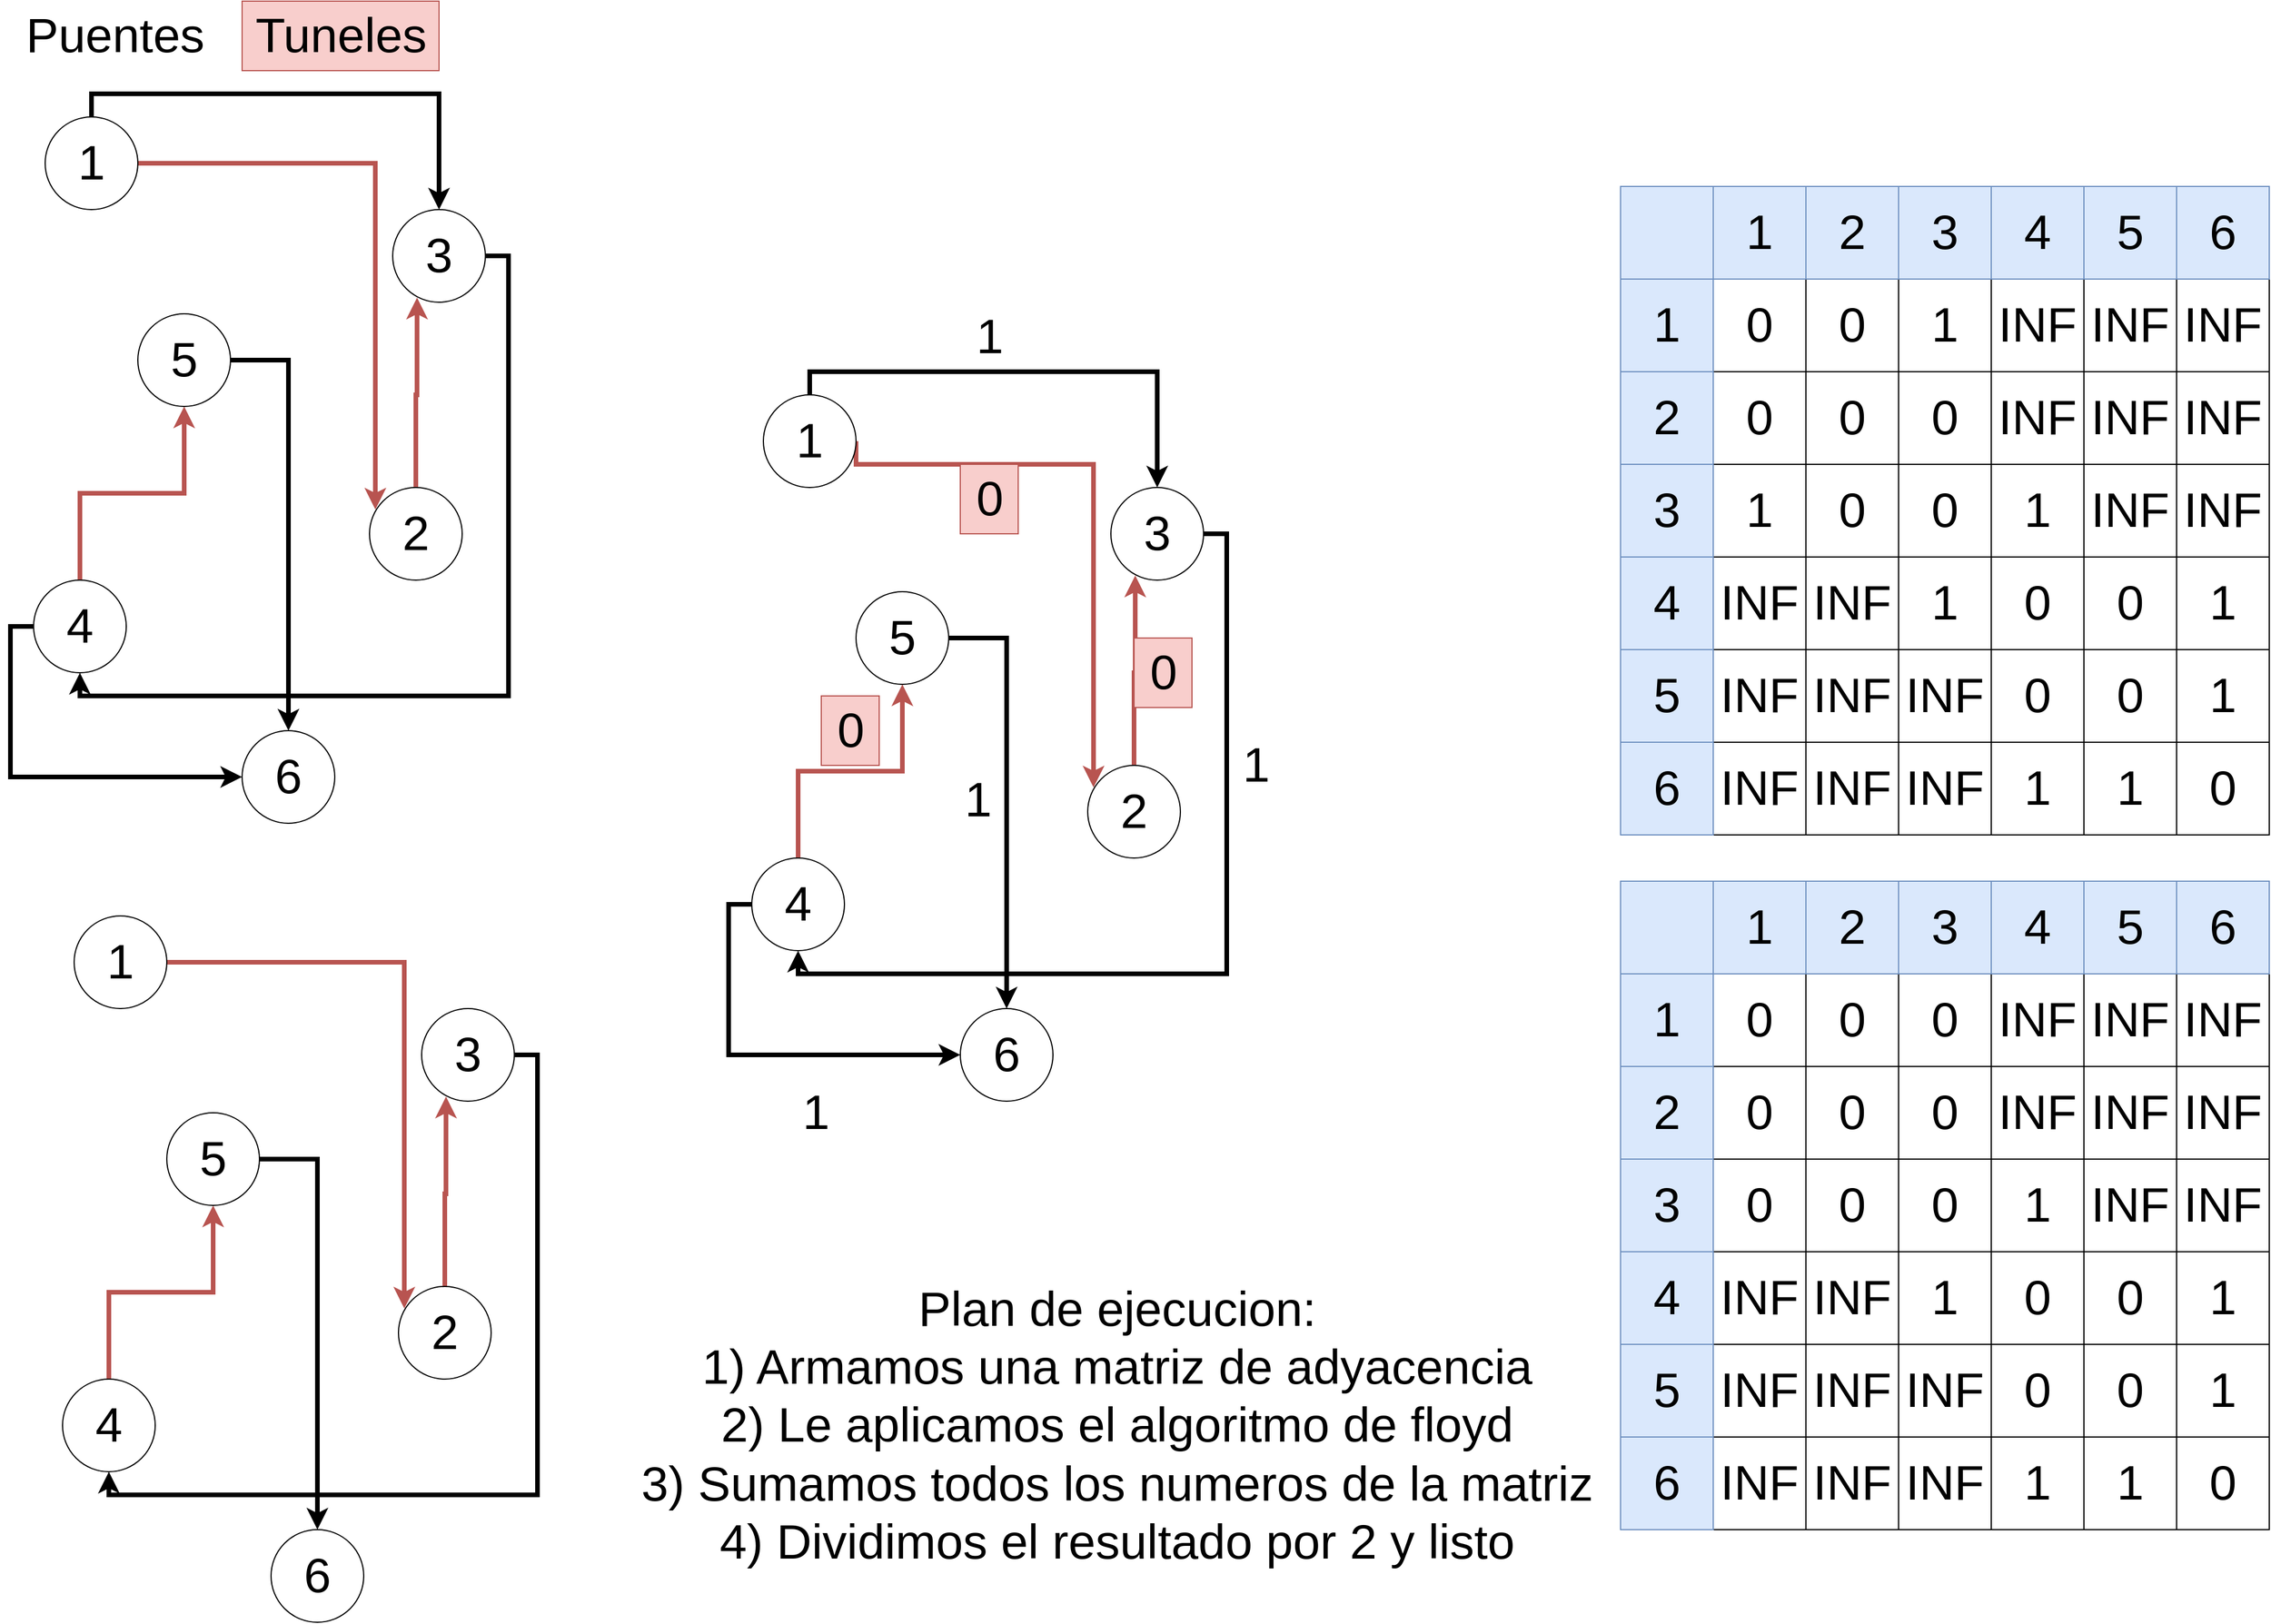 <mxfile version="20.3.0" type="device"><diagram id="6Nf1UayWyZvUeuy6ILfH" name="Page-1"><mxGraphModel dx="1540" dy="2857" grid="1" gridSize="10" guides="1" tooltips="1" connect="1" arrows="1" fold="1" page="1" pageScale="1" pageWidth="4681" pageHeight="3300" math="0" shadow="0"><root><mxCell id="0"/><mxCell id="1" parent="0"/><mxCell id="geNqKT9QhQuYW8Y8c8Cd-9" style="edgeStyle=orthogonalEdgeStyle;rounded=0;orthogonalLoop=1;jettySize=auto;html=1;exitX=1;exitY=0.5;exitDx=0;exitDy=0;entryX=0.063;entryY=0.238;entryDx=0;entryDy=0;entryPerimeter=0;fontSize=42;fillColor=#f8cecc;strokeColor=#b85450;strokeWidth=4;" edge="1" parent="1" source="geNqKT9QhQuYW8Y8c8Cd-1" target="geNqKT9QhQuYW8Y8c8Cd-3"><mxGeometry relative="1" as="geometry"/></mxCell><mxCell id="geNqKT9QhQuYW8Y8c8Cd-12" style="edgeStyle=orthogonalEdgeStyle;rounded=0;orthogonalLoop=1;jettySize=auto;html=1;exitX=0.5;exitY=0;exitDx=0;exitDy=0;entryX=0.5;entryY=0;entryDx=0;entryDy=0;strokeWidth=4;fontSize=42;" edge="1" parent="1" source="geNqKT9QhQuYW8Y8c8Cd-1" target="geNqKT9QhQuYW8Y8c8Cd-4"><mxGeometry relative="1" as="geometry"/></mxCell><mxCell id="geNqKT9QhQuYW8Y8c8Cd-1" value="1" style="ellipse;whiteSpace=wrap;html=1;aspect=fixed;fontSize=42;" vertex="1" parent="1"><mxGeometry x="40" y="100" width="80" height="80" as="geometry"/></mxCell><mxCell id="geNqKT9QhQuYW8Y8c8Cd-10" style="edgeStyle=orthogonalEdgeStyle;rounded=0;orthogonalLoop=1;jettySize=auto;html=1;exitX=0.5;exitY=0;exitDx=0;exitDy=0;entryX=0.263;entryY=0.95;entryDx=0;entryDy=0;entryPerimeter=0;fontSize=42;fillColor=#f8cecc;strokeColor=#b85450;strokeWidth=4;" edge="1" parent="1" source="geNqKT9QhQuYW8Y8c8Cd-3" target="geNqKT9QhQuYW8Y8c8Cd-4"><mxGeometry relative="1" as="geometry"/></mxCell><mxCell id="geNqKT9QhQuYW8Y8c8Cd-3" value="2" style="ellipse;whiteSpace=wrap;html=1;aspect=fixed;fontSize=42;" vertex="1" parent="1"><mxGeometry x="320" y="420" width="80" height="80" as="geometry"/></mxCell><mxCell id="geNqKT9QhQuYW8Y8c8Cd-13" style="edgeStyle=orthogonalEdgeStyle;rounded=0;orthogonalLoop=1;jettySize=auto;html=1;exitX=1;exitY=0.5;exitDx=0;exitDy=0;entryX=0.5;entryY=1;entryDx=0;entryDy=0;strokeWidth=4;fontSize=42;" edge="1" parent="1" source="geNqKT9QhQuYW8Y8c8Cd-4" target="geNqKT9QhQuYW8Y8c8Cd-5"><mxGeometry relative="1" as="geometry"/></mxCell><mxCell id="geNqKT9QhQuYW8Y8c8Cd-4" value="3" style="ellipse;whiteSpace=wrap;html=1;aspect=fixed;fontSize=42;" vertex="1" parent="1"><mxGeometry x="340" y="180" width="80" height="80" as="geometry"/></mxCell><mxCell id="geNqKT9QhQuYW8Y8c8Cd-11" style="edgeStyle=orthogonalEdgeStyle;rounded=0;orthogonalLoop=1;jettySize=auto;html=1;exitX=0.5;exitY=0;exitDx=0;exitDy=0;fontSize=42;fillColor=#f8cecc;strokeColor=#b85450;strokeWidth=4;" edge="1" parent="1" source="geNqKT9QhQuYW8Y8c8Cd-5" target="geNqKT9QhQuYW8Y8c8Cd-6"><mxGeometry relative="1" as="geometry"/></mxCell><mxCell id="geNqKT9QhQuYW8Y8c8Cd-14" style="edgeStyle=orthogonalEdgeStyle;rounded=0;orthogonalLoop=1;jettySize=auto;html=1;exitX=0;exitY=0.5;exitDx=0;exitDy=0;entryX=0;entryY=0.5;entryDx=0;entryDy=0;strokeWidth=4;fontSize=42;" edge="1" parent="1" source="geNqKT9QhQuYW8Y8c8Cd-5" target="geNqKT9QhQuYW8Y8c8Cd-7"><mxGeometry relative="1" as="geometry"/></mxCell><mxCell id="geNqKT9QhQuYW8Y8c8Cd-5" value="4" style="ellipse;whiteSpace=wrap;html=1;aspect=fixed;fontSize=42;" vertex="1" parent="1"><mxGeometry x="30" y="500" width="80" height="80" as="geometry"/></mxCell><mxCell id="geNqKT9QhQuYW8Y8c8Cd-15" style="edgeStyle=orthogonalEdgeStyle;rounded=0;orthogonalLoop=1;jettySize=auto;html=1;exitX=1;exitY=0.5;exitDx=0;exitDy=0;strokeWidth=4;fontSize=42;" edge="1" parent="1" source="geNqKT9QhQuYW8Y8c8Cd-6" target="geNqKT9QhQuYW8Y8c8Cd-7"><mxGeometry relative="1" as="geometry"/></mxCell><mxCell id="geNqKT9QhQuYW8Y8c8Cd-6" value="5" style="ellipse;whiteSpace=wrap;html=1;aspect=fixed;fontSize=42;" vertex="1" parent="1"><mxGeometry x="120" y="270" width="80" height="80" as="geometry"/></mxCell><mxCell id="geNqKT9QhQuYW8Y8c8Cd-7" value="6" style="ellipse;whiteSpace=wrap;html=1;aspect=fixed;fontSize=42;" vertex="1" parent="1"><mxGeometry x="210" y="630" width="80" height="80" as="geometry"/></mxCell><mxCell id="geNqKT9QhQuYW8Y8c8Cd-16" value="Puentes" style="text;html=1;align=center;verticalAlign=middle;resizable=0;points=[];autosize=1;strokeColor=none;fillColor=none;fontSize=42;" vertex="1" parent="1"><mxGeometry x="10" width="180" height="60" as="geometry"/></mxCell><mxCell id="geNqKT9QhQuYW8Y8c8Cd-17" value="Tuneles" style="text;html=1;align=center;verticalAlign=middle;resizable=0;points=[];autosize=1;strokeColor=#b85450;fillColor=#f8cecc;fontSize=42;" vertex="1" parent="1"><mxGeometry x="210" width="170" height="60" as="geometry"/></mxCell><mxCell id="geNqKT9QhQuYW8Y8c8Cd-18" style="edgeStyle=orthogonalEdgeStyle;rounded=0;orthogonalLoop=1;jettySize=auto;html=1;exitX=1;exitY=0.5;exitDx=0;exitDy=0;entryX=0.063;entryY=0.238;entryDx=0;entryDy=0;entryPerimeter=0;fontSize=42;fillColor=#f8cecc;strokeColor=#b85450;strokeWidth=4;" edge="1" parent="1" source="geNqKT9QhQuYW8Y8c8Cd-20" target="geNqKT9QhQuYW8Y8c8Cd-22"><mxGeometry relative="1" as="geometry"/></mxCell><mxCell id="geNqKT9QhQuYW8Y8c8Cd-20" value="1" style="ellipse;whiteSpace=wrap;html=1;aspect=fixed;fontSize=42;" vertex="1" parent="1"><mxGeometry x="65" y="790" width="80" height="80" as="geometry"/></mxCell><mxCell id="geNqKT9QhQuYW8Y8c8Cd-21" style="edgeStyle=orthogonalEdgeStyle;rounded=0;orthogonalLoop=1;jettySize=auto;html=1;exitX=0.5;exitY=0;exitDx=0;exitDy=0;entryX=0.263;entryY=0.95;entryDx=0;entryDy=0;entryPerimeter=0;fontSize=42;fillColor=#f8cecc;strokeColor=#b85450;strokeWidth=4;" edge="1" parent="1" source="geNqKT9QhQuYW8Y8c8Cd-22" target="geNqKT9QhQuYW8Y8c8Cd-24"><mxGeometry relative="1" as="geometry"/></mxCell><mxCell id="geNqKT9QhQuYW8Y8c8Cd-22" value="2" style="ellipse;whiteSpace=wrap;html=1;aspect=fixed;fontSize=42;" vertex="1" parent="1"><mxGeometry x="345" y="1110" width="80" height="80" as="geometry"/></mxCell><mxCell id="geNqKT9QhQuYW8Y8c8Cd-23" style="edgeStyle=orthogonalEdgeStyle;rounded=0;orthogonalLoop=1;jettySize=auto;html=1;exitX=1;exitY=0.5;exitDx=0;exitDy=0;entryX=0.5;entryY=1;entryDx=0;entryDy=0;strokeWidth=4;fontSize=42;" edge="1" parent="1" source="geNqKT9QhQuYW8Y8c8Cd-24" target="geNqKT9QhQuYW8Y8c8Cd-27"><mxGeometry relative="1" as="geometry"/></mxCell><mxCell id="geNqKT9QhQuYW8Y8c8Cd-24" value="3" style="ellipse;whiteSpace=wrap;html=1;aspect=fixed;fontSize=42;" vertex="1" parent="1"><mxGeometry x="365" y="870" width="80" height="80" as="geometry"/></mxCell><mxCell id="geNqKT9QhQuYW8Y8c8Cd-25" style="edgeStyle=orthogonalEdgeStyle;rounded=0;orthogonalLoop=1;jettySize=auto;html=1;exitX=0.5;exitY=0;exitDx=0;exitDy=0;fontSize=42;fillColor=#f8cecc;strokeColor=#b85450;strokeWidth=4;" edge="1" parent="1" source="geNqKT9QhQuYW8Y8c8Cd-27" target="geNqKT9QhQuYW8Y8c8Cd-29"><mxGeometry relative="1" as="geometry"/></mxCell><mxCell id="geNqKT9QhQuYW8Y8c8Cd-27" value="4" style="ellipse;whiteSpace=wrap;html=1;aspect=fixed;fontSize=42;" vertex="1" parent="1"><mxGeometry x="55" y="1190" width="80" height="80" as="geometry"/></mxCell><mxCell id="geNqKT9QhQuYW8Y8c8Cd-28" style="edgeStyle=orthogonalEdgeStyle;rounded=0;orthogonalLoop=1;jettySize=auto;html=1;exitX=1;exitY=0.5;exitDx=0;exitDy=0;strokeWidth=4;fontSize=42;" edge="1" parent="1" source="geNqKT9QhQuYW8Y8c8Cd-29" target="geNqKT9QhQuYW8Y8c8Cd-30"><mxGeometry relative="1" as="geometry"/></mxCell><mxCell id="geNqKT9QhQuYW8Y8c8Cd-29" value="5" style="ellipse;whiteSpace=wrap;html=1;aspect=fixed;fontSize=42;" vertex="1" parent="1"><mxGeometry x="145" y="960" width="80" height="80" as="geometry"/></mxCell><mxCell id="geNqKT9QhQuYW8Y8c8Cd-30" value="6" style="ellipse;whiteSpace=wrap;html=1;aspect=fixed;fontSize=42;" vertex="1" parent="1"><mxGeometry x="235" y="1320" width="80" height="80" as="geometry"/></mxCell><mxCell id="geNqKT9QhQuYW8Y8c8Cd-32" style="edgeStyle=orthogonalEdgeStyle;rounded=0;orthogonalLoop=1;jettySize=auto;html=1;exitX=1;exitY=0.5;exitDx=0;exitDy=0;entryX=0.063;entryY=0.238;entryDx=0;entryDy=0;entryPerimeter=0;fontSize=42;fillColor=#f8cecc;strokeColor=#b85450;strokeWidth=4;" edge="1" parent="1" source="geNqKT9QhQuYW8Y8c8Cd-34" target="geNqKT9QhQuYW8Y8c8Cd-36"><mxGeometry relative="1" as="geometry"><Array as="points"><mxPoint x="740" y="400"/><mxPoint x="945" y="400"/></Array></mxGeometry></mxCell><mxCell id="geNqKT9QhQuYW8Y8c8Cd-33" style="edgeStyle=orthogonalEdgeStyle;rounded=0;orthogonalLoop=1;jettySize=auto;html=1;exitX=0.5;exitY=0;exitDx=0;exitDy=0;entryX=0.5;entryY=0;entryDx=0;entryDy=0;strokeWidth=4;fontSize=42;" edge="1" parent="1" source="geNqKT9QhQuYW8Y8c8Cd-34" target="geNqKT9QhQuYW8Y8c8Cd-38"><mxGeometry relative="1" as="geometry"/></mxCell><mxCell id="geNqKT9QhQuYW8Y8c8Cd-34" value="1" style="ellipse;whiteSpace=wrap;html=1;aspect=fixed;fontSize=42;" vertex="1" parent="1"><mxGeometry x="660" y="340" width="80" height="80" as="geometry"/></mxCell><mxCell id="geNqKT9QhQuYW8Y8c8Cd-35" style="edgeStyle=orthogonalEdgeStyle;rounded=0;orthogonalLoop=1;jettySize=auto;html=1;exitX=0.5;exitY=0;exitDx=0;exitDy=0;entryX=0.263;entryY=0.95;entryDx=0;entryDy=0;entryPerimeter=0;fontSize=42;fillColor=#f8cecc;strokeColor=#b85450;strokeWidth=4;" edge="1" parent="1" source="geNqKT9QhQuYW8Y8c8Cd-36" target="geNqKT9QhQuYW8Y8c8Cd-38"><mxGeometry relative="1" as="geometry"/></mxCell><mxCell id="geNqKT9QhQuYW8Y8c8Cd-36" value="2" style="ellipse;whiteSpace=wrap;html=1;aspect=fixed;fontSize=42;" vertex="1" parent="1"><mxGeometry x="940" y="660" width="80" height="80" as="geometry"/></mxCell><mxCell id="geNqKT9QhQuYW8Y8c8Cd-37" style="edgeStyle=orthogonalEdgeStyle;rounded=0;orthogonalLoop=1;jettySize=auto;html=1;exitX=1;exitY=0.5;exitDx=0;exitDy=0;entryX=0.5;entryY=1;entryDx=0;entryDy=0;strokeWidth=4;fontSize=42;" edge="1" parent="1" source="geNqKT9QhQuYW8Y8c8Cd-38" target="geNqKT9QhQuYW8Y8c8Cd-41"><mxGeometry relative="1" as="geometry"/></mxCell><mxCell id="geNqKT9QhQuYW8Y8c8Cd-38" value="3" style="ellipse;whiteSpace=wrap;html=1;aspect=fixed;fontSize=42;" vertex="1" parent="1"><mxGeometry x="960" y="420" width="80" height="80" as="geometry"/></mxCell><mxCell id="geNqKT9QhQuYW8Y8c8Cd-39" style="edgeStyle=orthogonalEdgeStyle;rounded=0;orthogonalLoop=1;jettySize=auto;html=1;exitX=0.5;exitY=0;exitDx=0;exitDy=0;fontSize=42;fillColor=#f8cecc;strokeColor=#b85450;strokeWidth=4;" edge="1" parent="1" source="geNqKT9QhQuYW8Y8c8Cd-41" target="geNqKT9QhQuYW8Y8c8Cd-43"><mxGeometry relative="1" as="geometry"/></mxCell><mxCell id="geNqKT9QhQuYW8Y8c8Cd-40" style="edgeStyle=orthogonalEdgeStyle;rounded=0;orthogonalLoop=1;jettySize=auto;html=1;exitX=0;exitY=0.5;exitDx=0;exitDy=0;entryX=0;entryY=0.5;entryDx=0;entryDy=0;strokeWidth=4;fontSize=42;" edge="1" parent="1" source="geNqKT9QhQuYW8Y8c8Cd-41" target="geNqKT9QhQuYW8Y8c8Cd-44"><mxGeometry relative="1" as="geometry"/></mxCell><mxCell id="geNqKT9QhQuYW8Y8c8Cd-41" value="4" style="ellipse;whiteSpace=wrap;html=1;aspect=fixed;fontSize=42;" vertex="1" parent="1"><mxGeometry x="650" y="740" width="80" height="80" as="geometry"/></mxCell><mxCell id="geNqKT9QhQuYW8Y8c8Cd-42" style="edgeStyle=orthogonalEdgeStyle;rounded=0;orthogonalLoop=1;jettySize=auto;html=1;exitX=1;exitY=0.5;exitDx=0;exitDy=0;strokeWidth=4;fontSize=42;" edge="1" parent="1" source="geNqKT9QhQuYW8Y8c8Cd-43" target="geNqKT9QhQuYW8Y8c8Cd-44"><mxGeometry relative="1" as="geometry"/></mxCell><mxCell id="geNqKT9QhQuYW8Y8c8Cd-43" value="5" style="ellipse;whiteSpace=wrap;html=1;aspect=fixed;fontSize=42;" vertex="1" parent="1"><mxGeometry x="740" y="510" width="80" height="80" as="geometry"/></mxCell><mxCell id="geNqKT9QhQuYW8Y8c8Cd-44" value="6" style="ellipse;whiteSpace=wrap;html=1;aspect=fixed;fontSize=42;" vertex="1" parent="1"><mxGeometry x="830" y="870" width="80" height="80" as="geometry"/></mxCell><mxCell id="geNqKT9QhQuYW8Y8c8Cd-45" value="0" style="text;html=1;align=center;verticalAlign=middle;resizable=0;points=[];autosize=1;strokeColor=#b85450;fillColor=#f8cecc;fontSize=42;" vertex="1" parent="1"><mxGeometry x="830" y="400" width="50" height="60" as="geometry"/></mxCell><mxCell id="geNqKT9QhQuYW8Y8c8Cd-46" value="0" style="text;html=1;align=center;verticalAlign=middle;resizable=0;points=[];autosize=1;strokeColor=#b85450;fillColor=#f8cecc;fontSize=42;" vertex="1" parent="1"><mxGeometry x="980" y="550" width="50" height="60" as="geometry"/></mxCell><mxCell id="geNqKT9QhQuYW8Y8c8Cd-47" value="0" style="text;html=1;align=center;verticalAlign=middle;resizable=0;points=[];autosize=1;strokeColor=#b85450;fillColor=#f8cecc;fontSize=42;" vertex="1" parent="1"><mxGeometry x="710" y="600" width="50" height="60" as="geometry"/></mxCell><mxCell id="geNqKT9QhQuYW8Y8c8Cd-48" value="1" style="text;html=1;align=center;verticalAlign=middle;resizable=0;points=[];autosize=1;strokeColor=none;fillColor=none;fontSize=42;" vertex="1" parent="1"><mxGeometry x="830" y="260" width="50" height="60" as="geometry"/></mxCell><mxCell id="geNqKT9QhQuYW8Y8c8Cd-49" value="1" style="text;html=1;align=center;verticalAlign=middle;resizable=0;points=[];autosize=1;strokeColor=none;fillColor=none;fontSize=42;" vertex="1" parent="1"><mxGeometry x="1060" y="630" width="50" height="60" as="geometry"/></mxCell><mxCell id="geNqKT9QhQuYW8Y8c8Cd-50" value="1" style="text;html=1;align=center;verticalAlign=middle;resizable=0;points=[];autosize=1;strokeColor=none;fillColor=none;fontSize=42;" vertex="1" parent="1"><mxGeometry x="820" y="660" width="50" height="60" as="geometry"/></mxCell><mxCell id="geNqKT9QhQuYW8Y8c8Cd-51" value="1" style="text;html=1;align=center;verticalAlign=middle;resizable=0;points=[];autosize=1;strokeColor=none;fillColor=none;fontSize=42;" vertex="1" parent="1"><mxGeometry x="680" y="930" width="50" height="60" as="geometry"/></mxCell><mxCell id="geNqKT9QhQuYW8Y8c8Cd-52" value="Plan de ejecucion:&lt;br&gt;1) Armamos una matriz de adyacencia&lt;br&gt;2) Le aplicamos el algoritmo de floyd&lt;br&gt;3) Sumamos todos los numeros de la matriz&lt;br&gt;4) Dividimos el resultado por 2 y listo" style="text;html=1;align=center;verticalAlign=middle;resizable=0;points=[];autosize=1;strokeColor=none;fillColor=none;fontSize=42;" vertex="1" parent="1"><mxGeometry x="540" y="1095" width="850" height="270" as="geometry"/></mxCell><mxCell id="geNqKT9QhQuYW8Y8c8Cd-54" value="INF" style="whiteSpace=wrap;html=1;aspect=fixed;fontSize=42;" vertex="1" parent="1"><mxGeometry x="1480" y="480" width="80" height="80" as="geometry"/></mxCell><mxCell id="geNqKT9QhQuYW8Y8c8Cd-56" value="INF" style="whiteSpace=wrap;html=1;aspect=fixed;fontSize=42;" vertex="1" parent="1"><mxGeometry x="1480" y="560" width="80" height="80" as="geometry"/></mxCell><mxCell id="geNqKT9QhQuYW8Y8c8Cd-57" value="1" style="whiteSpace=wrap;html=1;aspect=fixed;fontSize=42;" vertex="1" parent="1"><mxGeometry x="1480" y="400" width="80" height="80" as="geometry"/></mxCell><mxCell id="geNqKT9QhQuYW8Y8c8Cd-58" value="INF" style="whiteSpace=wrap;html=1;aspect=fixed;fontSize=42;" vertex="1" parent="1"><mxGeometry x="1480" y="640" width="80" height="80" as="geometry"/></mxCell><mxCell id="geNqKT9QhQuYW8Y8c8Cd-59" value="0" style="whiteSpace=wrap;html=1;aspect=fixed;fontSize=42;" vertex="1" parent="1"><mxGeometry x="1480" y="320" width="80" height="80" as="geometry"/></mxCell><mxCell id="geNqKT9QhQuYW8Y8c8Cd-60" value="0" style="whiteSpace=wrap;html=1;aspect=fixed;fontSize=42;" vertex="1" parent="1"><mxGeometry x="1480" y="240" width="80" height="80" as="geometry"/></mxCell><mxCell id="geNqKT9QhQuYW8Y8c8Cd-61" value="INF" style="whiteSpace=wrap;html=1;aspect=fixed;fontSize=42;" vertex="1" parent="1"><mxGeometry x="1560" y="480" width="80" height="80" as="geometry"/></mxCell><mxCell id="geNqKT9QhQuYW8Y8c8Cd-63" value="INF" style="whiteSpace=wrap;html=1;aspect=fixed;fontSize=42;" vertex="1" parent="1"><mxGeometry x="1560" y="560" width="80" height="80" as="geometry"/></mxCell><mxCell id="geNqKT9QhQuYW8Y8c8Cd-64" value="0" style="whiteSpace=wrap;html=1;aspect=fixed;fontSize=42;" vertex="1" parent="1"><mxGeometry x="1560" y="400" width="80" height="80" as="geometry"/></mxCell><mxCell id="geNqKT9QhQuYW8Y8c8Cd-65" value="INF" style="whiteSpace=wrap;html=1;aspect=fixed;fontSize=42;" vertex="1" parent="1"><mxGeometry x="1560" y="640" width="80" height="80" as="geometry"/></mxCell><mxCell id="geNqKT9QhQuYW8Y8c8Cd-66" value="0" style="whiteSpace=wrap;html=1;aspect=fixed;fontSize=42;" vertex="1" parent="1"><mxGeometry x="1560" y="320" width="80" height="80" as="geometry"/></mxCell><mxCell id="geNqKT9QhQuYW8Y8c8Cd-67" value="0" style="whiteSpace=wrap;html=1;aspect=fixed;fontSize=42;" vertex="1" parent="1"><mxGeometry x="1560" y="240" width="80" height="80" as="geometry"/></mxCell><mxCell id="geNqKT9QhQuYW8Y8c8Cd-68" value="1" style="whiteSpace=wrap;html=1;aspect=fixed;fontSize=42;" vertex="1" parent="1"><mxGeometry x="1640" y="480" width="80" height="80" as="geometry"/></mxCell><mxCell id="geNqKT9QhQuYW8Y8c8Cd-70" value="INF" style="whiteSpace=wrap;html=1;aspect=fixed;fontSize=42;" vertex="1" parent="1"><mxGeometry x="1640" y="560" width="80" height="80" as="geometry"/></mxCell><mxCell id="geNqKT9QhQuYW8Y8c8Cd-71" value="0" style="whiteSpace=wrap;html=1;aspect=fixed;fontSize=42;" vertex="1" parent="1"><mxGeometry x="1640" y="400" width="80" height="80" as="geometry"/></mxCell><mxCell id="geNqKT9QhQuYW8Y8c8Cd-72" value="INF" style="whiteSpace=wrap;html=1;aspect=fixed;fontSize=42;" vertex="1" parent="1"><mxGeometry x="1640" y="640" width="80" height="80" as="geometry"/></mxCell><mxCell id="geNqKT9QhQuYW8Y8c8Cd-73" value="0" style="whiteSpace=wrap;html=1;aspect=fixed;fontSize=42;" vertex="1" parent="1"><mxGeometry x="1640" y="320" width="80" height="80" as="geometry"/></mxCell><mxCell id="geNqKT9QhQuYW8Y8c8Cd-74" value="1" style="whiteSpace=wrap;html=1;aspect=fixed;fontSize=42;" vertex="1" parent="1"><mxGeometry x="1640" y="240" width="80" height="80" as="geometry"/></mxCell><mxCell id="geNqKT9QhQuYW8Y8c8Cd-75" value="0" style="whiteSpace=wrap;html=1;aspect=fixed;fontSize=42;" vertex="1" parent="1"><mxGeometry x="1720" y="480" width="80" height="80" as="geometry"/></mxCell><mxCell id="geNqKT9QhQuYW8Y8c8Cd-77" value="0" style="whiteSpace=wrap;html=1;aspect=fixed;fontSize=42;" vertex="1" parent="1"><mxGeometry x="1720" y="560" width="80" height="80" as="geometry"/></mxCell><mxCell id="geNqKT9QhQuYW8Y8c8Cd-78" value="1" style="whiteSpace=wrap;html=1;aspect=fixed;fontSize=42;" vertex="1" parent="1"><mxGeometry x="1720" y="400" width="80" height="80" as="geometry"/></mxCell><mxCell id="geNqKT9QhQuYW8Y8c8Cd-79" value="1" style="whiteSpace=wrap;html=1;aspect=fixed;fontSize=42;" vertex="1" parent="1"><mxGeometry x="1720" y="640" width="80" height="80" as="geometry"/></mxCell><mxCell id="geNqKT9QhQuYW8Y8c8Cd-80" value="INF" style="whiteSpace=wrap;html=1;aspect=fixed;fontSize=42;" vertex="1" parent="1"><mxGeometry x="1720" y="320" width="80" height="80" as="geometry"/></mxCell><mxCell id="geNqKT9QhQuYW8Y8c8Cd-81" value="INF" style="whiteSpace=wrap;html=1;aspect=fixed;fontSize=42;" vertex="1" parent="1"><mxGeometry x="1720" y="240" width="80" height="80" as="geometry"/></mxCell><mxCell id="geNqKT9QhQuYW8Y8c8Cd-82" value="0" style="whiteSpace=wrap;html=1;aspect=fixed;fontSize=42;" vertex="1" parent="1"><mxGeometry x="1800" y="480" width="80" height="80" as="geometry"/></mxCell><mxCell id="geNqKT9QhQuYW8Y8c8Cd-84" value="0" style="whiteSpace=wrap;html=1;aspect=fixed;fontSize=42;" vertex="1" parent="1"><mxGeometry x="1800" y="560" width="80" height="80" as="geometry"/></mxCell><mxCell id="geNqKT9QhQuYW8Y8c8Cd-85" value="INF" style="whiteSpace=wrap;html=1;aspect=fixed;fontSize=42;" vertex="1" parent="1"><mxGeometry x="1800" y="400" width="80" height="80" as="geometry"/></mxCell><mxCell id="geNqKT9QhQuYW8Y8c8Cd-86" value="1" style="whiteSpace=wrap;html=1;aspect=fixed;fontSize=42;" vertex="1" parent="1"><mxGeometry x="1800" y="640" width="80" height="80" as="geometry"/></mxCell><mxCell id="geNqKT9QhQuYW8Y8c8Cd-87" value="INF" style="whiteSpace=wrap;html=1;aspect=fixed;fontSize=42;" vertex="1" parent="1"><mxGeometry x="1800" y="320" width="80" height="80" as="geometry"/></mxCell><mxCell id="geNqKT9QhQuYW8Y8c8Cd-88" value="INF" style="whiteSpace=wrap;html=1;aspect=fixed;fontSize=42;" vertex="1" parent="1"><mxGeometry x="1800" y="240" width="80" height="80" as="geometry"/></mxCell><mxCell id="geNqKT9QhQuYW8Y8c8Cd-89" value="1" style="whiteSpace=wrap;html=1;aspect=fixed;fontSize=42;" vertex="1" parent="1"><mxGeometry x="1880" y="480" width="80" height="80" as="geometry"/></mxCell><mxCell id="geNqKT9QhQuYW8Y8c8Cd-91" value="1" style="whiteSpace=wrap;html=1;aspect=fixed;fontSize=42;" vertex="1" parent="1"><mxGeometry x="1880" y="560" width="80" height="80" as="geometry"/></mxCell><mxCell id="geNqKT9QhQuYW8Y8c8Cd-92" value="INF" style="whiteSpace=wrap;html=1;aspect=fixed;fontSize=42;" vertex="1" parent="1"><mxGeometry x="1880" y="400" width="80" height="80" as="geometry"/></mxCell><mxCell id="geNqKT9QhQuYW8Y8c8Cd-93" value="0" style="whiteSpace=wrap;html=1;aspect=fixed;fontSize=42;" vertex="1" parent="1"><mxGeometry x="1880" y="640" width="80" height="80" as="geometry"/></mxCell><mxCell id="geNqKT9QhQuYW8Y8c8Cd-94" value="INF" style="whiteSpace=wrap;html=1;aspect=fixed;fontSize=42;" vertex="1" parent="1"><mxGeometry x="1880" y="320" width="80" height="80" as="geometry"/></mxCell><mxCell id="geNqKT9QhQuYW8Y8c8Cd-95" value="INF" style="whiteSpace=wrap;html=1;aspect=fixed;fontSize=42;" vertex="1" parent="1"><mxGeometry x="1880" y="240" width="80" height="80" as="geometry"/></mxCell><mxCell id="geNqKT9QhQuYW8Y8c8Cd-102" value="1" style="whiteSpace=wrap;html=1;aspect=fixed;fontSize=42;fillColor=#dae8fc;strokeColor=#6c8ebf;" vertex="1" parent="1"><mxGeometry x="1480" y="160" width="80" height="80" as="geometry"/></mxCell><mxCell id="geNqKT9QhQuYW8Y8c8Cd-103" value="2" style="whiteSpace=wrap;html=1;aspect=fixed;fontSize=42;fillColor=#dae8fc;strokeColor=#6c8ebf;" vertex="1" parent="1"><mxGeometry x="1560" y="160" width="80" height="80" as="geometry"/></mxCell><mxCell id="geNqKT9QhQuYW8Y8c8Cd-104" value="3" style="whiteSpace=wrap;html=1;aspect=fixed;fontSize=42;fillColor=#dae8fc;strokeColor=#6c8ebf;" vertex="1" parent="1"><mxGeometry x="1640" y="160" width="80" height="80" as="geometry"/></mxCell><mxCell id="geNqKT9QhQuYW8Y8c8Cd-105" value="4" style="whiteSpace=wrap;html=1;aspect=fixed;fontSize=42;fillColor=#dae8fc;strokeColor=#6c8ebf;" vertex="1" parent="1"><mxGeometry x="1720" y="160" width="80" height="80" as="geometry"/></mxCell><mxCell id="geNqKT9QhQuYW8Y8c8Cd-106" value="5" style="whiteSpace=wrap;html=1;aspect=fixed;fontSize=42;fillColor=#dae8fc;strokeColor=#6c8ebf;" vertex="1" parent="1"><mxGeometry x="1800" y="160" width="80" height="80" as="geometry"/></mxCell><mxCell id="geNqKT9QhQuYW8Y8c8Cd-107" value="6" style="whiteSpace=wrap;html=1;aspect=fixed;fontSize=42;fillColor=#dae8fc;strokeColor=#6c8ebf;" vertex="1" parent="1"><mxGeometry x="1880" y="160" width="80" height="80" as="geometry"/></mxCell><mxCell id="geNqKT9QhQuYW8Y8c8Cd-108" value="4" style="whiteSpace=wrap;html=1;aspect=fixed;fontSize=42;fillColor=#dae8fc;strokeColor=#6c8ebf;" vertex="1" parent="1"><mxGeometry x="1400" y="480" width="80" height="80" as="geometry"/></mxCell><mxCell id="geNqKT9QhQuYW8Y8c8Cd-109" value="5" style="whiteSpace=wrap;html=1;aspect=fixed;fontSize=42;fillColor=#dae8fc;strokeColor=#6c8ebf;" vertex="1" parent="1"><mxGeometry x="1400" y="560" width="80" height="80" as="geometry"/></mxCell><mxCell id="geNqKT9QhQuYW8Y8c8Cd-110" value="3" style="whiteSpace=wrap;html=1;aspect=fixed;fontSize=42;fillColor=#dae8fc;strokeColor=#6c8ebf;" vertex="1" parent="1"><mxGeometry x="1400" y="400" width="80" height="80" as="geometry"/></mxCell><mxCell id="geNqKT9QhQuYW8Y8c8Cd-111" value="6" style="whiteSpace=wrap;html=1;aspect=fixed;fontSize=42;fillColor=#dae8fc;strokeColor=#6c8ebf;" vertex="1" parent="1"><mxGeometry x="1400" y="640" width="80" height="80" as="geometry"/></mxCell><mxCell id="geNqKT9QhQuYW8Y8c8Cd-112" value="2" style="whiteSpace=wrap;html=1;aspect=fixed;fontSize=42;fillColor=#dae8fc;strokeColor=#6c8ebf;" vertex="1" parent="1"><mxGeometry x="1400" y="320" width="80" height="80" as="geometry"/></mxCell><mxCell id="geNqKT9QhQuYW8Y8c8Cd-113" value="1" style="whiteSpace=wrap;html=1;aspect=fixed;fontSize=42;fillColor=#dae8fc;strokeColor=#6c8ebf;" vertex="1" parent="1"><mxGeometry x="1400" y="240" width="80" height="80" as="geometry"/></mxCell><mxCell id="geNqKT9QhQuYW8Y8c8Cd-114" value="" style="whiteSpace=wrap;html=1;aspect=fixed;fontSize=42;fillColor=#dae8fc;strokeColor=#6c8ebf;" vertex="1" parent="1"><mxGeometry x="1400" y="160" width="80" height="80" as="geometry"/></mxCell><mxCell id="geNqKT9QhQuYW8Y8c8Cd-115" value="INF" style="whiteSpace=wrap;html=1;aspect=fixed;fontSize=42;" vertex="1" parent="1"><mxGeometry x="1480" y="1080" width="80" height="80" as="geometry"/></mxCell><mxCell id="geNqKT9QhQuYW8Y8c8Cd-116" value="INF" style="whiteSpace=wrap;html=1;aspect=fixed;fontSize=42;" vertex="1" parent="1"><mxGeometry x="1480" y="1160" width="80" height="80" as="geometry"/></mxCell><mxCell id="geNqKT9QhQuYW8Y8c8Cd-117" value="0" style="whiteSpace=wrap;html=1;aspect=fixed;fontSize=42;" vertex="1" parent="1"><mxGeometry x="1480" y="1000" width="80" height="80" as="geometry"/></mxCell><mxCell id="geNqKT9QhQuYW8Y8c8Cd-118" value="INF" style="whiteSpace=wrap;html=1;aspect=fixed;fontSize=42;" vertex="1" parent="1"><mxGeometry x="1480" y="1240" width="80" height="80" as="geometry"/></mxCell><mxCell id="geNqKT9QhQuYW8Y8c8Cd-119" value="0" style="whiteSpace=wrap;html=1;aspect=fixed;fontSize=42;" vertex="1" parent="1"><mxGeometry x="1480" y="920" width="80" height="80" as="geometry"/></mxCell><mxCell id="geNqKT9QhQuYW8Y8c8Cd-120" value="0" style="whiteSpace=wrap;html=1;aspect=fixed;fontSize=42;" vertex="1" parent="1"><mxGeometry x="1480" y="840" width="80" height="80" as="geometry"/></mxCell><mxCell id="geNqKT9QhQuYW8Y8c8Cd-121" value="INF" style="whiteSpace=wrap;html=1;aspect=fixed;fontSize=42;" vertex="1" parent="1"><mxGeometry x="1560" y="1080" width="80" height="80" as="geometry"/></mxCell><mxCell id="geNqKT9QhQuYW8Y8c8Cd-122" value="INF" style="whiteSpace=wrap;html=1;aspect=fixed;fontSize=42;" vertex="1" parent="1"><mxGeometry x="1560" y="1160" width="80" height="80" as="geometry"/></mxCell><mxCell id="geNqKT9QhQuYW8Y8c8Cd-123" value="0" style="whiteSpace=wrap;html=1;aspect=fixed;fontSize=42;" vertex="1" parent="1"><mxGeometry x="1560" y="1000" width="80" height="80" as="geometry"/></mxCell><mxCell id="geNqKT9QhQuYW8Y8c8Cd-124" value="INF" style="whiteSpace=wrap;html=1;aspect=fixed;fontSize=42;" vertex="1" parent="1"><mxGeometry x="1560" y="1240" width="80" height="80" as="geometry"/></mxCell><mxCell id="geNqKT9QhQuYW8Y8c8Cd-125" value="0" style="whiteSpace=wrap;html=1;aspect=fixed;fontSize=42;" vertex="1" parent="1"><mxGeometry x="1560" y="920" width="80" height="80" as="geometry"/></mxCell><mxCell id="geNqKT9QhQuYW8Y8c8Cd-126" value="0" style="whiteSpace=wrap;html=1;aspect=fixed;fontSize=42;" vertex="1" parent="1"><mxGeometry x="1560" y="840" width="80" height="80" as="geometry"/></mxCell><mxCell id="geNqKT9QhQuYW8Y8c8Cd-127" value="1" style="whiteSpace=wrap;html=1;aspect=fixed;fontSize=42;" vertex="1" parent="1"><mxGeometry x="1640" y="1080" width="80" height="80" as="geometry"/></mxCell><mxCell id="geNqKT9QhQuYW8Y8c8Cd-128" value="INF" style="whiteSpace=wrap;html=1;aspect=fixed;fontSize=42;" vertex="1" parent="1"><mxGeometry x="1640" y="1160" width="80" height="80" as="geometry"/></mxCell><mxCell id="geNqKT9QhQuYW8Y8c8Cd-129" value="0" style="whiteSpace=wrap;html=1;aspect=fixed;fontSize=42;" vertex="1" parent="1"><mxGeometry x="1640" y="1000" width="80" height="80" as="geometry"/></mxCell><mxCell id="geNqKT9QhQuYW8Y8c8Cd-130" value="INF" style="whiteSpace=wrap;html=1;aspect=fixed;fontSize=42;" vertex="1" parent="1"><mxGeometry x="1640" y="1240" width="80" height="80" as="geometry"/></mxCell><mxCell id="geNqKT9QhQuYW8Y8c8Cd-131" value="0" style="whiteSpace=wrap;html=1;aspect=fixed;fontSize=42;" vertex="1" parent="1"><mxGeometry x="1640" y="920" width="80" height="80" as="geometry"/></mxCell><mxCell id="geNqKT9QhQuYW8Y8c8Cd-132" value="0" style="whiteSpace=wrap;html=1;aspect=fixed;fontSize=42;" vertex="1" parent="1"><mxGeometry x="1640" y="840" width="80" height="80" as="geometry"/></mxCell><mxCell id="geNqKT9QhQuYW8Y8c8Cd-133" value="0" style="whiteSpace=wrap;html=1;aspect=fixed;fontSize=42;" vertex="1" parent="1"><mxGeometry x="1720" y="1080" width="80" height="80" as="geometry"/></mxCell><mxCell id="geNqKT9QhQuYW8Y8c8Cd-134" value="0" style="whiteSpace=wrap;html=1;aspect=fixed;fontSize=42;" vertex="1" parent="1"><mxGeometry x="1720" y="1160" width="80" height="80" as="geometry"/></mxCell><mxCell id="geNqKT9QhQuYW8Y8c8Cd-135" value="1" style="whiteSpace=wrap;html=1;aspect=fixed;fontSize=42;" vertex="1" parent="1"><mxGeometry x="1720" y="1000" width="80" height="80" as="geometry"/></mxCell><mxCell id="geNqKT9QhQuYW8Y8c8Cd-136" value="1" style="whiteSpace=wrap;html=1;aspect=fixed;fontSize=42;" vertex="1" parent="1"><mxGeometry x="1720" y="1240" width="80" height="80" as="geometry"/></mxCell><mxCell id="geNqKT9QhQuYW8Y8c8Cd-137" value="INF" style="whiteSpace=wrap;html=1;aspect=fixed;fontSize=42;" vertex="1" parent="1"><mxGeometry x="1720" y="920" width="80" height="80" as="geometry"/></mxCell><mxCell id="geNqKT9QhQuYW8Y8c8Cd-138" value="INF" style="whiteSpace=wrap;html=1;aspect=fixed;fontSize=42;" vertex="1" parent="1"><mxGeometry x="1720" y="840" width="80" height="80" as="geometry"/></mxCell><mxCell id="geNqKT9QhQuYW8Y8c8Cd-139" value="0" style="whiteSpace=wrap;html=1;aspect=fixed;fontSize=42;" vertex="1" parent="1"><mxGeometry x="1800" y="1080" width="80" height="80" as="geometry"/></mxCell><mxCell id="geNqKT9QhQuYW8Y8c8Cd-140" value="0" style="whiteSpace=wrap;html=1;aspect=fixed;fontSize=42;" vertex="1" parent="1"><mxGeometry x="1800" y="1160" width="80" height="80" as="geometry"/></mxCell><mxCell id="geNqKT9QhQuYW8Y8c8Cd-141" value="INF" style="whiteSpace=wrap;html=1;aspect=fixed;fontSize=42;" vertex="1" parent="1"><mxGeometry x="1800" y="1000" width="80" height="80" as="geometry"/></mxCell><mxCell id="geNqKT9QhQuYW8Y8c8Cd-142" value="1" style="whiteSpace=wrap;html=1;aspect=fixed;fontSize=42;" vertex="1" parent="1"><mxGeometry x="1800" y="1240" width="80" height="80" as="geometry"/></mxCell><mxCell id="geNqKT9QhQuYW8Y8c8Cd-143" value="INF" style="whiteSpace=wrap;html=1;aspect=fixed;fontSize=42;" vertex="1" parent="1"><mxGeometry x="1800" y="920" width="80" height="80" as="geometry"/></mxCell><mxCell id="geNqKT9QhQuYW8Y8c8Cd-144" value="INF" style="whiteSpace=wrap;html=1;aspect=fixed;fontSize=42;" vertex="1" parent="1"><mxGeometry x="1800" y="840" width="80" height="80" as="geometry"/></mxCell><mxCell id="geNqKT9QhQuYW8Y8c8Cd-145" value="1" style="whiteSpace=wrap;html=1;aspect=fixed;fontSize=42;" vertex="1" parent="1"><mxGeometry x="1880" y="1080" width="80" height="80" as="geometry"/></mxCell><mxCell id="geNqKT9QhQuYW8Y8c8Cd-146" value="1" style="whiteSpace=wrap;html=1;aspect=fixed;fontSize=42;" vertex="1" parent="1"><mxGeometry x="1880" y="1160" width="80" height="80" as="geometry"/></mxCell><mxCell id="geNqKT9QhQuYW8Y8c8Cd-147" value="INF" style="whiteSpace=wrap;html=1;aspect=fixed;fontSize=42;" vertex="1" parent="1"><mxGeometry x="1880" y="1000" width="80" height="80" as="geometry"/></mxCell><mxCell id="geNqKT9QhQuYW8Y8c8Cd-148" value="0" style="whiteSpace=wrap;html=1;aspect=fixed;fontSize=42;" vertex="1" parent="1"><mxGeometry x="1880" y="1240" width="80" height="80" as="geometry"/></mxCell><mxCell id="geNqKT9QhQuYW8Y8c8Cd-149" value="INF" style="whiteSpace=wrap;html=1;aspect=fixed;fontSize=42;" vertex="1" parent="1"><mxGeometry x="1880" y="920" width="80" height="80" as="geometry"/></mxCell><mxCell id="geNqKT9QhQuYW8Y8c8Cd-150" value="INF" style="whiteSpace=wrap;html=1;aspect=fixed;fontSize=42;" vertex="1" parent="1"><mxGeometry x="1880" y="840" width="80" height="80" as="geometry"/></mxCell><mxCell id="geNqKT9QhQuYW8Y8c8Cd-151" value="1" style="whiteSpace=wrap;html=1;aspect=fixed;fontSize=42;fillColor=#dae8fc;strokeColor=#6c8ebf;" vertex="1" parent="1"><mxGeometry x="1480" y="760" width="80" height="80" as="geometry"/></mxCell><mxCell id="geNqKT9QhQuYW8Y8c8Cd-152" value="2" style="whiteSpace=wrap;html=1;aspect=fixed;fontSize=42;fillColor=#dae8fc;strokeColor=#6c8ebf;" vertex="1" parent="1"><mxGeometry x="1560" y="760" width="80" height="80" as="geometry"/></mxCell><mxCell id="geNqKT9QhQuYW8Y8c8Cd-153" value="3" style="whiteSpace=wrap;html=1;aspect=fixed;fontSize=42;fillColor=#dae8fc;strokeColor=#6c8ebf;" vertex="1" parent="1"><mxGeometry x="1640" y="760" width="80" height="80" as="geometry"/></mxCell><mxCell id="geNqKT9QhQuYW8Y8c8Cd-154" value="4" style="whiteSpace=wrap;html=1;aspect=fixed;fontSize=42;fillColor=#dae8fc;strokeColor=#6c8ebf;" vertex="1" parent="1"><mxGeometry x="1720" y="760" width="80" height="80" as="geometry"/></mxCell><mxCell id="geNqKT9QhQuYW8Y8c8Cd-155" value="5" style="whiteSpace=wrap;html=1;aspect=fixed;fontSize=42;fillColor=#dae8fc;strokeColor=#6c8ebf;" vertex="1" parent="1"><mxGeometry x="1800" y="760" width="80" height="80" as="geometry"/></mxCell><mxCell id="geNqKT9QhQuYW8Y8c8Cd-156" value="6" style="whiteSpace=wrap;html=1;aspect=fixed;fontSize=42;fillColor=#dae8fc;strokeColor=#6c8ebf;" vertex="1" parent="1"><mxGeometry x="1880" y="760" width="80" height="80" as="geometry"/></mxCell><mxCell id="geNqKT9QhQuYW8Y8c8Cd-157" value="4" style="whiteSpace=wrap;html=1;aspect=fixed;fontSize=42;fillColor=#dae8fc;strokeColor=#6c8ebf;" vertex="1" parent="1"><mxGeometry x="1400" y="1080" width="80" height="80" as="geometry"/></mxCell><mxCell id="geNqKT9QhQuYW8Y8c8Cd-158" value="5" style="whiteSpace=wrap;html=1;aspect=fixed;fontSize=42;fillColor=#dae8fc;strokeColor=#6c8ebf;" vertex="1" parent="1"><mxGeometry x="1400" y="1160" width="80" height="80" as="geometry"/></mxCell><mxCell id="geNqKT9QhQuYW8Y8c8Cd-159" value="3" style="whiteSpace=wrap;html=1;aspect=fixed;fontSize=42;fillColor=#dae8fc;strokeColor=#6c8ebf;" vertex="1" parent="1"><mxGeometry x="1400" y="1000" width="80" height="80" as="geometry"/></mxCell><mxCell id="geNqKT9QhQuYW8Y8c8Cd-160" value="6" style="whiteSpace=wrap;html=1;aspect=fixed;fontSize=42;fillColor=#dae8fc;strokeColor=#6c8ebf;" vertex="1" parent="1"><mxGeometry x="1400" y="1240" width="80" height="80" as="geometry"/></mxCell><mxCell id="geNqKT9QhQuYW8Y8c8Cd-161" value="2" style="whiteSpace=wrap;html=1;aspect=fixed;fontSize=42;fillColor=#dae8fc;strokeColor=#6c8ebf;" vertex="1" parent="1"><mxGeometry x="1400" y="920" width="80" height="80" as="geometry"/></mxCell><mxCell id="geNqKT9QhQuYW8Y8c8Cd-162" value="1" style="whiteSpace=wrap;html=1;aspect=fixed;fontSize=42;fillColor=#dae8fc;strokeColor=#6c8ebf;" vertex="1" parent="1"><mxGeometry x="1400" y="840" width="80" height="80" as="geometry"/></mxCell><mxCell id="geNqKT9QhQuYW8Y8c8Cd-163" value="" style="whiteSpace=wrap;html=1;aspect=fixed;fontSize=42;fillColor=#dae8fc;strokeColor=#6c8ebf;" vertex="1" parent="1"><mxGeometry x="1400" y="760" width="80" height="80" as="geometry"/></mxCell></root></mxGraphModel></diagram></mxfile>